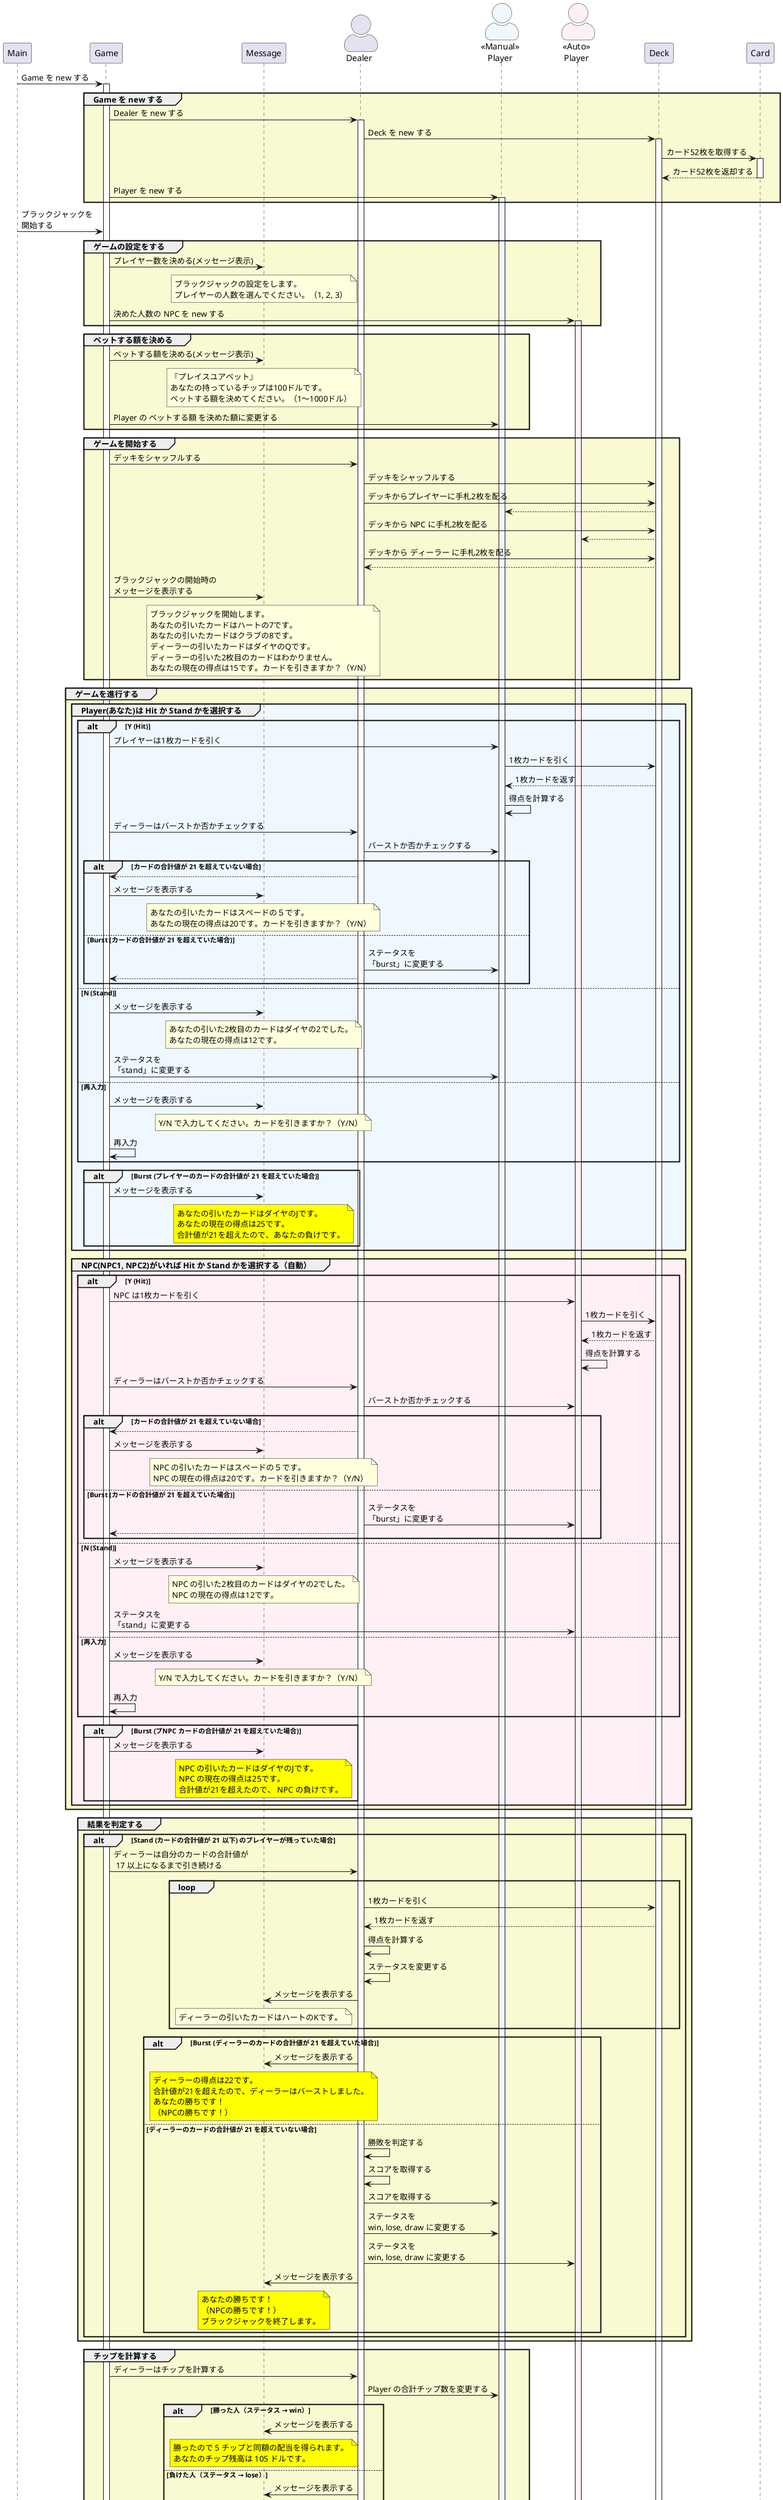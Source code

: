 @startuml Blackjack

skinparam responseMessageBelowArrow true
skinparam actorStyle awesome

participant Main order 10
participant Game order 20
participant Message order 30
actor Dealer order 40
actor "<<Manual>>\nPlayer" as mp order 50 #AliceBlue
actor "<<Auto>>\nPlayer" as ap order 60 #LavenderBlush
participant Deck order 70
participant Card order 80

Main -> Game : Game を new する

group #LightGoldenRodYellow Game を new する
  activate Game
  Game ->  Dealer : Dealer を new する
  activate  Dealer
  Dealer -> Deck : Deck を new する
  activate Deck
  Deck -> Card : カード52枚を取得する
  activate Card
  Card --> Deck : カード52枚を返却する
  deactivate Card

  Game -> mp : Player を new する
  activate mp #AliceBlue
end

Main -> Game : ブラックジャックを\n開始する

group #LightGoldenRodYellow ゲームの設定をする
  Game -> Message : プレイヤー数を決める(メッセージ表示)
  note over Message
  ブラックジャックの設定をします。
  プレイヤーの人数を選んでください。（1, 2, 3）
  end note

  Game -> ap : 決めた人数の NPC を new する
  activate ap #LavenderBlush
end

group #LightGoldenRodYellow ベットする額を決める
  Game -> Message : ベットする額を決める(メッセージ表示)
  note over Message
  『プレイスユアベット』
  あなたの持っているチップは100ドルです。
  ベットする額を決めてください。（1〜1000ドル）
  end note
  Game -> mp : Player の ベットする額 を決めた額に変更する
end

group #LightGoldenRodYellow ゲームを開始する
  Game -> Dealer : デッキをシャッフルする
  Dealer -> Deck : デッキをシャッフルする

  Dealer -> Deck : デッキからプレイヤーに手札2枚を配る
  Deck --> mp

  Dealer -> Deck : デッキから NPC に手札2枚を配る
  Deck --> ap

  Dealer -> Deck : デッキから ディーラー に手札2枚を配る
  Deck --> Dealer

  Game ->  Message : ブラックジャックの開始時の\nメッセージを表示する

  note over Message
    ブラックジャックを開始します。
    あなたの引いたカードはハートの7です。
    あなたの引いたカードはクラブの8です。
    ディーラーの引いたカードはダイヤのQです。
    ディーラーの引いた2枚目のカードはわかりません。
    あなたの現在の得点は15です。カードを引きますか？（Y/N）
  end note

end

group #LightGoldenRodYellow ゲームを進行する

  group #AliceBlue Player(あなた)は Hit か Stand かを選択する
    alt Y (Hit)
      Game -> mp : プレイヤーは1枚カードを引く
      mp -> Deck : 1枚カードを引く
      Deck --> mp : 1枚カードを返す
      mp -> mp : 得点を計算する

      Game -> Dealer : ディーラーはバーストか否かチェックする
      Dealer -> mp : バーストか否かチェックする

      alt カードの合計値が 21 を超えていない場合
        Dealer --> Game :

        Game ->  Message : メッセージを表示する
        note over Message
          あなたの引いたカードはスペードの５です。
          あなたの現在の得点は20です。カードを引きますか？（Y/N）
        end note
      else Burst (カードの合計値が 21 を超えていた場合)
        Dealer -> mp : ステータスを\n「burst」に変更する
        Dealer --> Game :

      end
    else N (Stand)

      Game ->  Message : メッセージを表示する
      note over Message
        あなたの引いた2枚目のカードはダイヤの2でした。
        あなたの現在の得点は12です。
      end note

      Game -> mp : ステータスを\n「stand」に変更する

    else 再入力
      Game ->  Message : メッセージを表示する
      note over Message
        Y/N で入力してください。カードを引きますか？（Y/N）
      end note
      Game -> Game : 再入力
    end

    alt Burst (プレイヤーのカードの合計値が 21 を超えていた場合)

      Game ->  Message : メッセージを表示する
      note over Message #Yellow
        あなたの引いたカードはダイヤのJです。
        あなたの現在の得点は25です。
        合計値が21を超えたので、あなたの負けです。
      end note
    end
  end

  group #LavenderBlush NPC(NPC1, NPC2)がいれば Hit か Stand かを選択する（自動）
    alt Y (Hit)
      Game -> ap : NPC は1枚カードを引く
      ap -> Deck : 1枚カードを引く
      Deck --> ap : 1枚カードを返す
      ap -> ap : 得点を計算する

      Game -> Dealer : ディーラーはバーストか否かチェックする
      Dealer -> ap : バーストか否かチェックする

      alt カードの合計値が 21 を超えていない場合
        Dealer --> Game :
        Game ->  Message : メッセージを表示する
        note over Message
          NPC の引いたカードはスペードの５です。
          NPC の現在の得点は20です。カードを引きますか？（Y/N）
        end note
      else Burst (カードの合計値が 21 を超えていた場合)
        Dealer -> ap : ステータスを\n「burst」に変更する
        Dealer --> Game :

      end
    else N (Stand)

      Game ->  Message : メッセージを表示する
      note over Message
        NPC の引いた2枚目のカードはダイヤの2でした。
        NPC の現在の得点は12です。
      end note

      Game -> ap : ステータスを\n「stand」に変更する

    else 再入力
      Game ->  Message : メッセージを表示する
      note over Message
        Y/N で入力してください。カードを引きますか？（Y/N）
      end note
      Game -> Game : 再入力
    end

    alt Burst (プNPC カードの合計値が 21 を超えていた場合)
      Game ->  Message : メッセージを表示する
      note over Message #Yellow
        NPC の引いたカードはダイヤのJです。
        NPC の現在の得点は25です。
        合計値が21を超えたので、 NPC の負けです。
      end note
    end
  end

end

group #LightGoldenRodYellow 結果を判定する
  alt Stand (カードの合計値が 21 以下) のプレイヤーが残っていた場合

      Game -> Dealer : ディーラーは自分のカードの合計値が\n 17 以上になるまで引き続ける
    loop
      Dealer -> Deck : 1枚カードを引く
      Deck --> Dealer : 1枚カードを返す
      Dealer -> Dealer : 得点を計算する
      Dealer -> Dealer : ステータスを変更する
      Dealer ->  Message : メッセージを表示する
      note over Message
        ディーラーの引いたカードはハートのKです。
      end note
    end

    alt Burst (ディーラーのカードの合計値が 21 を超えていた場合)
      Dealer ->  Message : メッセージを表示する
      note over Message #Yellow
        ディーラーの得点は22です。
        合計値が21を超えたので、ディーラーはバーストしました。
        あなたの勝ちです！
        （NPCの勝ちです！）
      end note

    else ディーラーのカードの合計値が 21 を超えていない場合

      Dealer -> Dealer : 勝敗を判定する
      Dealer -> Dealer : スコアを取得する
      Dealer -> mp : スコアを取得する
      Dealer -> mp : ステータスを\nwin, lose, draw に変更する
      Dealer -> ap : ステータスを\nwin, lose, draw に変更する

      Dealer ->  Message : メッセージを表示する
      note over Message #Yellow
        あなたの勝ちです！
        （NPCの勝ちです！）
        ブラックジャックを終了します。
      end note
    end
  end
end


group #LightGoldenRodYellow チップを計算する
    Game -> Dealer : ディーラーはチップを計算する
    Dealer -> mp : Player の合計チップ数を変更する

    alt 勝った人（ステータス → win）
      Dealer ->  Message : メッセージを表示する
      note over Message #Yellow
        勝ったので 5 チップと同額の配当を得られます。
        あなたのチップ残高は 105 ドルです。
      end note

    else 負けた人（ステータス → lose）
      Dealer ->  Message : メッセージを表示する
      note over Message #Yellow
        負けたため、チップ 5 ドルは没収されます。
        あなたのチップ残高は 95 ドルです。
      end note
    else 引き分けた人（ステータス → draw）
      Dealer ->  Message : メッセージを表示する
      note over Message #Yellow
        引き分けたため、チップ 5 ドルはそのままです。
        あなたのチップ残高は 100 ドルです。
      end note
    end
end

Game --> Main : ゲーム終了
  deactivate Dealer
  deactivate mp
  deactivate ap
  deactivate Deck
deactivate Game
@enduml

